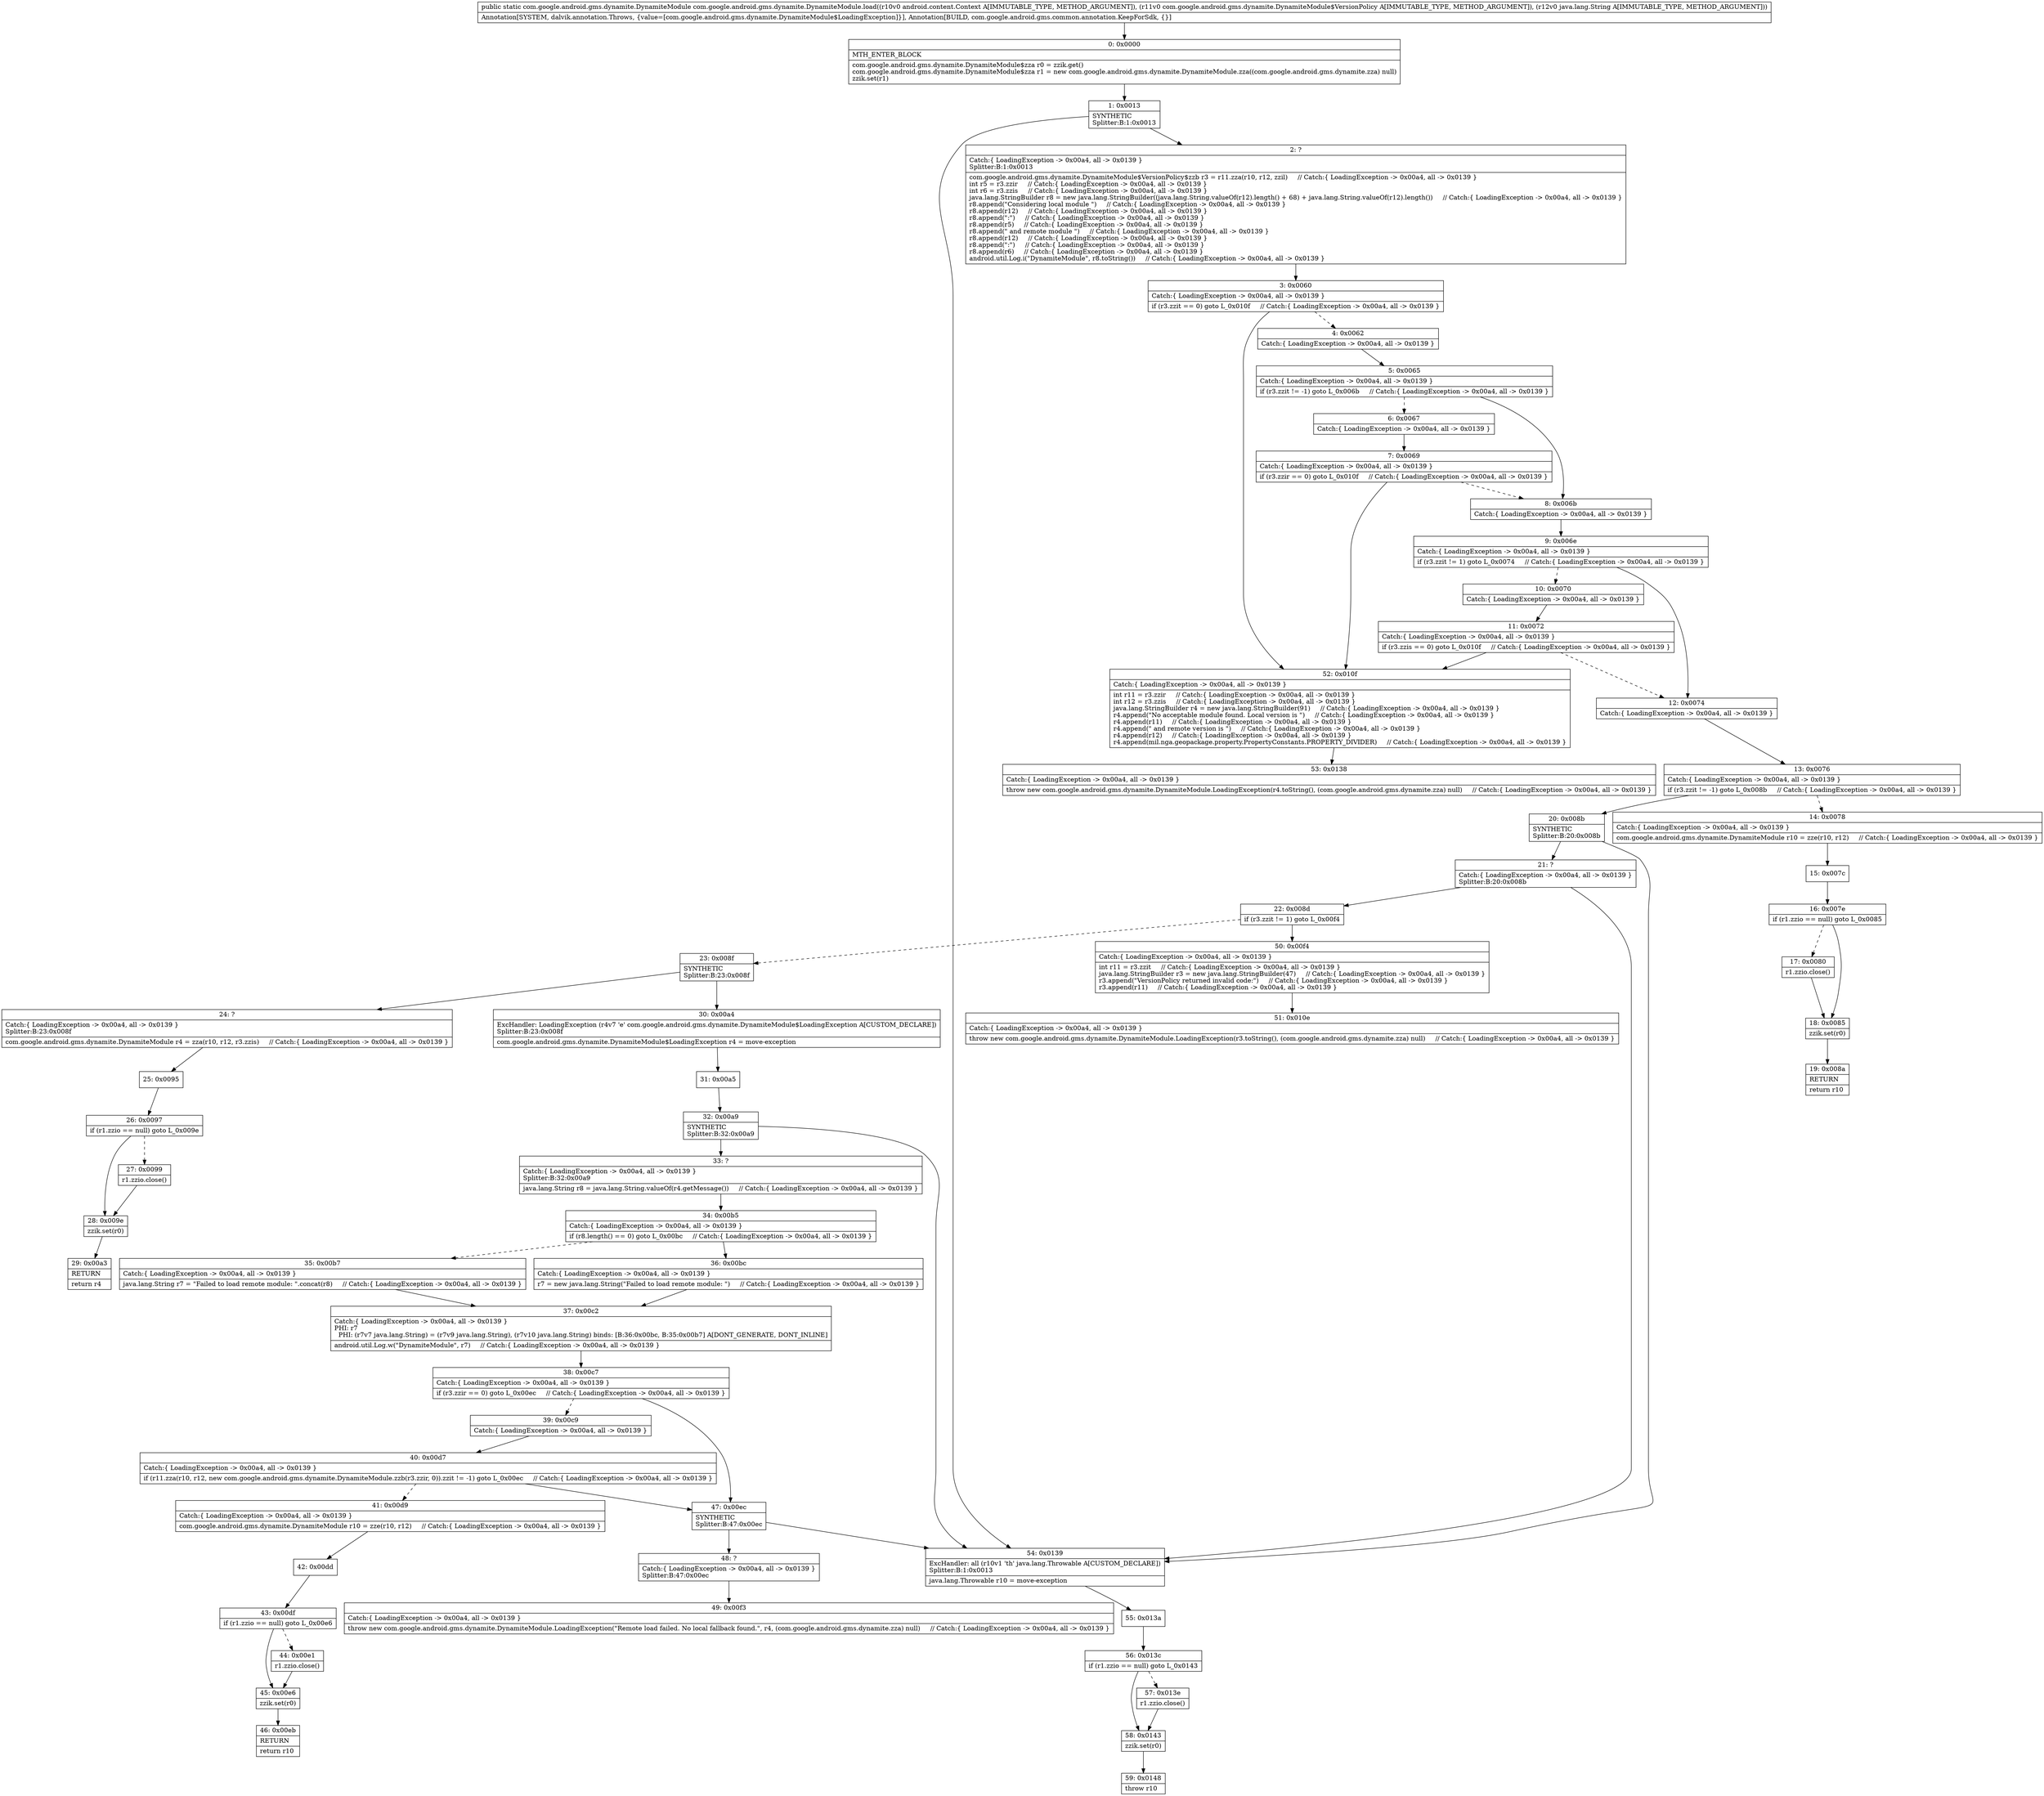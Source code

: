 digraph "CFG forcom.google.android.gms.dynamite.DynamiteModule.load(Landroid\/content\/Context;Lcom\/google\/android\/gms\/dynamite\/DynamiteModule$VersionPolicy;Ljava\/lang\/String;)Lcom\/google\/android\/gms\/dynamite\/DynamiteModule;" {
Node_0 [shape=record,label="{0\:\ 0x0000|MTH_ENTER_BLOCK\l|com.google.android.gms.dynamite.DynamiteModule$zza r0 = zzik.get()\lcom.google.android.gms.dynamite.DynamiteModule$zza r1 = new com.google.android.gms.dynamite.DynamiteModule.zza((com.google.android.gms.dynamite.zza) null)\lzzik.set(r1)\l}"];
Node_1 [shape=record,label="{1\:\ 0x0013|SYNTHETIC\lSplitter:B:1:0x0013\l}"];
Node_2 [shape=record,label="{2\:\ ?|Catch:\{ LoadingException \-\> 0x00a4, all \-\> 0x0139 \}\lSplitter:B:1:0x0013\l|com.google.android.gms.dynamite.DynamiteModule$VersionPolicy$zzb r3 = r11.zza(r10, r12, zzil)     \/\/ Catch:\{ LoadingException \-\> 0x00a4, all \-\> 0x0139 \}\lint r5 = r3.zzir     \/\/ Catch:\{ LoadingException \-\> 0x00a4, all \-\> 0x0139 \}\lint r6 = r3.zzis     \/\/ Catch:\{ LoadingException \-\> 0x00a4, all \-\> 0x0139 \}\ljava.lang.StringBuilder r8 = new java.lang.StringBuilder((java.lang.String.valueOf(r12).length() + 68) + java.lang.String.valueOf(r12).length())     \/\/ Catch:\{ LoadingException \-\> 0x00a4, all \-\> 0x0139 \}\lr8.append(\"Considering local module \")     \/\/ Catch:\{ LoadingException \-\> 0x00a4, all \-\> 0x0139 \}\lr8.append(r12)     \/\/ Catch:\{ LoadingException \-\> 0x00a4, all \-\> 0x0139 \}\lr8.append(\":\")     \/\/ Catch:\{ LoadingException \-\> 0x00a4, all \-\> 0x0139 \}\lr8.append(r5)     \/\/ Catch:\{ LoadingException \-\> 0x00a4, all \-\> 0x0139 \}\lr8.append(\" and remote module \")     \/\/ Catch:\{ LoadingException \-\> 0x00a4, all \-\> 0x0139 \}\lr8.append(r12)     \/\/ Catch:\{ LoadingException \-\> 0x00a4, all \-\> 0x0139 \}\lr8.append(\":\")     \/\/ Catch:\{ LoadingException \-\> 0x00a4, all \-\> 0x0139 \}\lr8.append(r6)     \/\/ Catch:\{ LoadingException \-\> 0x00a4, all \-\> 0x0139 \}\landroid.util.Log.i(\"DynamiteModule\", r8.toString())     \/\/ Catch:\{ LoadingException \-\> 0x00a4, all \-\> 0x0139 \}\l}"];
Node_3 [shape=record,label="{3\:\ 0x0060|Catch:\{ LoadingException \-\> 0x00a4, all \-\> 0x0139 \}\l|if (r3.zzit == 0) goto L_0x010f     \/\/ Catch:\{ LoadingException \-\> 0x00a4, all \-\> 0x0139 \}\l}"];
Node_4 [shape=record,label="{4\:\ 0x0062|Catch:\{ LoadingException \-\> 0x00a4, all \-\> 0x0139 \}\l}"];
Node_5 [shape=record,label="{5\:\ 0x0065|Catch:\{ LoadingException \-\> 0x00a4, all \-\> 0x0139 \}\l|if (r3.zzit != \-1) goto L_0x006b     \/\/ Catch:\{ LoadingException \-\> 0x00a4, all \-\> 0x0139 \}\l}"];
Node_6 [shape=record,label="{6\:\ 0x0067|Catch:\{ LoadingException \-\> 0x00a4, all \-\> 0x0139 \}\l}"];
Node_7 [shape=record,label="{7\:\ 0x0069|Catch:\{ LoadingException \-\> 0x00a4, all \-\> 0x0139 \}\l|if (r3.zzir == 0) goto L_0x010f     \/\/ Catch:\{ LoadingException \-\> 0x00a4, all \-\> 0x0139 \}\l}"];
Node_8 [shape=record,label="{8\:\ 0x006b|Catch:\{ LoadingException \-\> 0x00a4, all \-\> 0x0139 \}\l}"];
Node_9 [shape=record,label="{9\:\ 0x006e|Catch:\{ LoadingException \-\> 0x00a4, all \-\> 0x0139 \}\l|if (r3.zzit != 1) goto L_0x0074     \/\/ Catch:\{ LoadingException \-\> 0x00a4, all \-\> 0x0139 \}\l}"];
Node_10 [shape=record,label="{10\:\ 0x0070|Catch:\{ LoadingException \-\> 0x00a4, all \-\> 0x0139 \}\l}"];
Node_11 [shape=record,label="{11\:\ 0x0072|Catch:\{ LoadingException \-\> 0x00a4, all \-\> 0x0139 \}\l|if (r3.zzis == 0) goto L_0x010f     \/\/ Catch:\{ LoadingException \-\> 0x00a4, all \-\> 0x0139 \}\l}"];
Node_12 [shape=record,label="{12\:\ 0x0074|Catch:\{ LoadingException \-\> 0x00a4, all \-\> 0x0139 \}\l}"];
Node_13 [shape=record,label="{13\:\ 0x0076|Catch:\{ LoadingException \-\> 0x00a4, all \-\> 0x0139 \}\l|if (r3.zzit != \-1) goto L_0x008b     \/\/ Catch:\{ LoadingException \-\> 0x00a4, all \-\> 0x0139 \}\l}"];
Node_14 [shape=record,label="{14\:\ 0x0078|Catch:\{ LoadingException \-\> 0x00a4, all \-\> 0x0139 \}\l|com.google.android.gms.dynamite.DynamiteModule r10 = zze(r10, r12)     \/\/ Catch:\{ LoadingException \-\> 0x00a4, all \-\> 0x0139 \}\l}"];
Node_15 [shape=record,label="{15\:\ 0x007c}"];
Node_16 [shape=record,label="{16\:\ 0x007e|if (r1.zzio == null) goto L_0x0085\l}"];
Node_17 [shape=record,label="{17\:\ 0x0080|r1.zzio.close()\l}"];
Node_18 [shape=record,label="{18\:\ 0x0085|zzik.set(r0)\l}"];
Node_19 [shape=record,label="{19\:\ 0x008a|RETURN\l|return r10\l}"];
Node_20 [shape=record,label="{20\:\ 0x008b|SYNTHETIC\lSplitter:B:20:0x008b\l}"];
Node_21 [shape=record,label="{21\:\ ?|Catch:\{ LoadingException \-\> 0x00a4, all \-\> 0x0139 \}\lSplitter:B:20:0x008b\l}"];
Node_22 [shape=record,label="{22\:\ 0x008d|if (r3.zzit != 1) goto L_0x00f4\l}"];
Node_23 [shape=record,label="{23\:\ 0x008f|SYNTHETIC\lSplitter:B:23:0x008f\l}"];
Node_24 [shape=record,label="{24\:\ ?|Catch:\{ LoadingException \-\> 0x00a4, all \-\> 0x0139 \}\lSplitter:B:23:0x008f\l|com.google.android.gms.dynamite.DynamiteModule r4 = zza(r10, r12, r3.zzis)     \/\/ Catch:\{ LoadingException \-\> 0x00a4, all \-\> 0x0139 \}\l}"];
Node_25 [shape=record,label="{25\:\ 0x0095}"];
Node_26 [shape=record,label="{26\:\ 0x0097|if (r1.zzio == null) goto L_0x009e\l}"];
Node_27 [shape=record,label="{27\:\ 0x0099|r1.zzio.close()\l}"];
Node_28 [shape=record,label="{28\:\ 0x009e|zzik.set(r0)\l}"];
Node_29 [shape=record,label="{29\:\ 0x00a3|RETURN\l|return r4\l}"];
Node_30 [shape=record,label="{30\:\ 0x00a4|ExcHandler: LoadingException (r4v7 'e' com.google.android.gms.dynamite.DynamiteModule$LoadingException A[CUSTOM_DECLARE])\lSplitter:B:23:0x008f\l|com.google.android.gms.dynamite.DynamiteModule$LoadingException r4 = move\-exception\l}"];
Node_31 [shape=record,label="{31\:\ 0x00a5}"];
Node_32 [shape=record,label="{32\:\ 0x00a9|SYNTHETIC\lSplitter:B:32:0x00a9\l}"];
Node_33 [shape=record,label="{33\:\ ?|Catch:\{ LoadingException \-\> 0x00a4, all \-\> 0x0139 \}\lSplitter:B:32:0x00a9\l|java.lang.String r8 = java.lang.String.valueOf(r4.getMessage())     \/\/ Catch:\{ LoadingException \-\> 0x00a4, all \-\> 0x0139 \}\l}"];
Node_34 [shape=record,label="{34\:\ 0x00b5|Catch:\{ LoadingException \-\> 0x00a4, all \-\> 0x0139 \}\l|if (r8.length() == 0) goto L_0x00bc     \/\/ Catch:\{ LoadingException \-\> 0x00a4, all \-\> 0x0139 \}\l}"];
Node_35 [shape=record,label="{35\:\ 0x00b7|Catch:\{ LoadingException \-\> 0x00a4, all \-\> 0x0139 \}\l|java.lang.String r7 = \"Failed to load remote module: \".concat(r8)     \/\/ Catch:\{ LoadingException \-\> 0x00a4, all \-\> 0x0139 \}\l}"];
Node_36 [shape=record,label="{36\:\ 0x00bc|Catch:\{ LoadingException \-\> 0x00a4, all \-\> 0x0139 \}\l|r7 = new java.lang.String(\"Failed to load remote module: \")     \/\/ Catch:\{ LoadingException \-\> 0x00a4, all \-\> 0x0139 \}\l}"];
Node_37 [shape=record,label="{37\:\ 0x00c2|Catch:\{ LoadingException \-\> 0x00a4, all \-\> 0x0139 \}\lPHI: r7 \l  PHI: (r7v7 java.lang.String) = (r7v9 java.lang.String), (r7v10 java.lang.String) binds: [B:36:0x00bc, B:35:0x00b7] A[DONT_GENERATE, DONT_INLINE]\l|android.util.Log.w(\"DynamiteModule\", r7)     \/\/ Catch:\{ LoadingException \-\> 0x00a4, all \-\> 0x0139 \}\l}"];
Node_38 [shape=record,label="{38\:\ 0x00c7|Catch:\{ LoadingException \-\> 0x00a4, all \-\> 0x0139 \}\l|if (r3.zzir == 0) goto L_0x00ec     \/\/ Catch:\{ LoadingException \-\> 0x00a4, all \-\> 0x0139 \}\l}"];
Node_39 [shape=record,label="{39\:\ 0x00c9|Catch:\{ LoadingException \-\> 0x00a4, all \-\> 0x0139 \}\l}"];
Node_40 [shape=record,label="{40\:\ 0x00d7|Catch:\{ LoadingException \-\> 0x00a4, all \-\> 0x0139 \}\l|if (r11.zza(r10, r12, new com.google.android.gms.dynamite.DynamiteModule.zzb(r3.zzir, 0)).zzit != \-1) goto L_0x00ec     \/\/ Catch:\{ LoadingException \-\> 0x00a4, all \-\> 0x0139 \}\l}"];
Node_41 [shape=record,label="{41\:\ 0x00d9|Catch:\{ LoadingException \-\> 0x00a4, all \-\> 0x0139 \}\l|com.google.android.gms.dynamite.DynamiteModule r10 = zze(r10, r12)     \/\/ Catch:\{ LoadingException \-\> 0x00a4, all \-\> 0x0139 \}\l}"];
Node_42 [shape=record,label="{42\:\ 0x00dd}"];
Node_43 [shape=record,label="{43\:\ 0x00df|if (r1.zzio == null) goto L_0x00e6\l}"];
Node_44 [shape=record,label="{44\:\ 0x00e1|r1.zzio.close()\l}"];
Node_45 [shape=record,label="{45\:\ 0x00e6|zzik.set(r0)\l}"];
Node_46 [shape=record,label="{46\:\ 0x00eb|RETURN\l|return r10\l}"];
Node_47 [shape=record,label="{47\:\ 0x00ec|SYNTHETIC\lSplitter:B:47:0x00ec\l}"];
Node_48 [shape=record,label="{48\:\ ?|Catch:\{ LoadingException \-\> 0x00a4, all \-\> 0x0139 \}\lSplitter:B:47:0x00ec\l}"];
Node_49 [shape=record,label="{49\:\ 0x00f3|Catch:\{ LoadingException \-\> 0x00a4, all \-\> 0x0139 \}\l|throw new com.google.android.gms.dynamite.DynamiteModule.LoadingException(\"Remote load failed. No local fallback found.\", r4, (com.google.android.gms.dynamite.zza) null)     \/\/ Catch:\{ LoadingException \-\> 0x00a4, all \-\> 0x0139 \}\l}"];
Node_50 [shape=record,label="{50\:\ 0x00f4|Catch:\{ LoadingException \-\> 0x00a4, all \-\> 0x0139 \}\l|int r11 = r3.zzit     \/\/ Catch:\{ LoadingException \-\> 0x00a4, all \-\> 0x0139 \}\ljava.lang.StringBuilder r3 = new java.lang.StringBuilder(47)     \/\/ Catch:\{ LoadingException \-\> 0x00a4, all \-\> 0x0139 \}\lr3.append(\"VersionPolicy returned invalid code:\")     \/\/ Catch:\{ LoadingException \-\> 0x00a4, all \-\> 0x0139 \}\lr3.append(r11)     \/\/ Catch:\{ LoadingException \-\> 0x00a4, all \-\> 0x0139 \}\l}"];
Node_51 [shape=record,label="{51\:\ 0x010e|Catch:\{ LoadingException \-\> 0x00a4, all \-\> 0x0139 \}\l|throw new com.google.android.gms.dynamite.DynamiteModule.LoadingException(r3.toString(), (com.google.android.gms.dynamite.zza) null)     \/\/ Catch:\{ LoadingException \-\> 0x00a4, all \-\> 0x0139 \}\l}"];
Node_52 [shape=record,label="{52\:\ 0x010f|Catch:\{ LoadingException \-\> 0x00a4, all \-\> 0x0139 \}\l|int r11 = r3.zzir     \/\/ Catch:\{ LoadingException \-\> 0x00a4, all \-\> 0x0139 \}\lint r12 = r3.zzis     \/\/ Catch:\{ LoadingException \-\> 0x00a4, all \-\> 0x0139 \}\ljava.lang.StringBuilder r4 = new java.lang.StringBuilder(91)     \/\/ Catch:\{ LoadingException \-\> 0x00a4, all \-\> 0x0139 \}\lr4.append(\"No acceptable module found. Local version is \")     \/\/ Catch:\{ LoadingException \-\> 0x00a4, all \-\> 0x0139 \}\lr4.append(r11)     \/\/ Catch:\{ LoadingException \-\> 0x00a4, all \-\> 0x0139 \}\lr4.append(\" and remote version is \")     \/\/ Catch:\{ LoadingException \-\> 0x00a4, all \-\> 0x0139 \}\lr4.append(r12)     \/\/ Catch:\{ LoadingException \-\> 0x00a4, all \-\> 0x0139 \}\lr4.append(mil.nga.geopackage.property.PropertyConstants.PROPERTY_DIVIDER)     \/\/ Catch:\{ LoadingException \-\> 0x00a4, all \-\> 0x0139 \}\l}"];
Node_53 [shape=record,label="{53\:\ 0x0138|Catch:\{ LoadingException \-\> 0x00a4, all \-\> 0x0139 \}\l|throw new com.google.android.gms.dynamite.DynamiteModule.LoadingException(r4.toString(), (com.google.android.gms.dynamite.zza) null)     \/\/ Catch:\{ LoadingException \-\> 0x00a4, all \-\> 0x0139 \}\l}"];
Node_54 [shape=record,label="{54\:\ 0x0139|ExcHandler: all (r10v1 'th' java.lang.Throwable A[CUSTOM_DECLARE])\lSplitter:B:1:0x0013\l|java.lang.Throwable r10 = move\-exception\l}"];
Node_55 [shape=record,label="{55\:\ 0x013a}"];
Node_56 [shape=record,label="{56\:\ 0x013c|if (r1.zzio == null) goto L_0x0143\l}"];
Node_57 [shape=record,label="{57\:\ 0x013e|r1.zzio.close()\l}"];
Node_58 [shape=record,label="{58\:\ 0x0143|zzik.set(r0)\l}"];
Node_59 [shape=record,label="{59\:\ 0x0148|throw r10\l}"];
MethodNode[shape=record,label="{public static com.google.android.gms.dynamite.DynamiteModule com.google.android.gms.dynamite.DynamiteModule.load((r10v0 android.content.Context A[IMMUTABLE_TYPE, METHOD_ARGUMENT]), (r11v0 com.google.android.gms.dynamite.DynamiteModule$VersionPolicy A[IMMUTABLE_TYPE, METHOD_ARGUMENT]), (r12v0 java.lang.String A[IMMUTABLE_TYPE, METHOD_ARGUMENT]))  | Annotation[SYSTEM, dalvik.annotation.Throws, \{value=[com.google.android.gms.dynamite.DynamiteModule$LoadingException]\}], Annotation[BUILD, com.google.android.gms.common.annotation.KeepForSdk, \{\}]\l}"];
MethodNode -> Node_0;
Node_0 -> Node_1;
Node_1 -> Node_2;
Node_1 -> Node_54;
Node_2 -> Node_3;
Node_3 -> Node_4[style=dashed];
Node_3 -> Node_52;
Node_4 -> Node_5;
Node_5 -> Node_6[style=dashed];
Node_5 -> Node_8;
Node_6 -> Node_7;
Node_7 -> Node_8[style=dashed];
Node_7 -> Node_52;
Node_8 -> Node_9;
Node_9 -> Node_10[style=dashed];
Node_9 -> Node_12;
Node_10 -> Node_11;
Node_11 -> Node_12[style=dashed];
Node_11 -> Node_52;
Node_12 -> Node_13;
Node_13 -> Node_14[style=dashed];
Node_13 -> Node_20;
Node_14 -> Node_15;
Node_15 -> Node_16;
Node_16 -> Node_17[style=dashed];
Node_16 -> Node_18;
Node_17 -> Node_18;
Node_18 -> Node_19;
Node_20 -> Node_21;
Node_20 -> Node_54;
Node_21 -> Node_22;
Node_21 -> Node_54;
Node_22 -> Node_23[style=dashed];
Node_22 -> Node_50;
Node_23 -> Node_24;
Node_23 -> Node_30;
Node_24 -> Node_25;
Node_25 -> Node_26;
Node_26 -> Node_27[style=dashed];
Node_26 -> Node_28;
Node_27 -> Node_28;
Node_28 -> Node_29;
Node_30 -> Node_31;
Node_31 -> Node_32;
Node_32 -> Node_33;
Node_32 -> Node_54;
Node_33 -> Node_34;
Node_34 -> Node_35[style=dashed];
Node_34 -> Node_36;
Node_35 -> Node_37;
Node_36 -> Node_37;
Node_37 -> Node_38;
Node_38 -> Node_39[style=dashed];
Node_38 -> Node_47;
Node_39 -> Node_40;
Node_40 -> Node_41[style=dashed];
Node_40 -> Node_47;
Node_41 -> Node_42;
Node_42 -> Node_43;
Node_43 -> Node_44[style=dashed];
Node_43 -> Node_45;
Node_44 -> Node_45;
Node_45 -> Node_46;
Node_47 -> Node_48;
Node_47 -> Node_54;
Node_48 -> Node_49;
Node_50 -> Node_51;
Node_52 -> Node_53;
Node_54 -> Node_55;
Node_55 -> Node_56;
Node_56 -> Node_57[style=dashed];
Node_56 -> Node_58;
Node_57 -> Node_58;
Node_58 -> Node_59;
}

